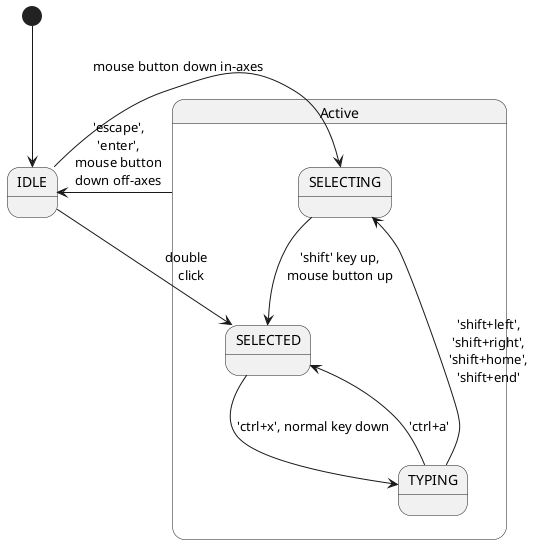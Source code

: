 @startuml

[*] --> IDLE

state "Active" as S0 {

    state SELECTING
    state SELECTED
    state TYPING

    SELECTING --> SELECTED : 'shift' key up,\nmouse button up

    SELECTED --> TYPING : 'ctrl+x', normal key down

    TYPING --> SELECTED : 'ctrl+a'
    TYPING --> SELECTING : 'shift+left',\n'shift+right',\n'shift+home',\n'shift+end'

}

IDLE --> SELECTED : double   \nclick
IDLE --> SELECTING : mouse button down in-axes

S0 --> IDLE : 'escape',\n'enter',\nmouse button\ndown off-axes



@enduml